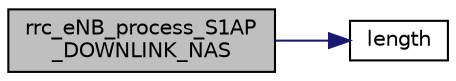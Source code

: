 digraph "rrc_eNB_process_S1AP_DOWNLINK_NAS"
{
 // LATEX_PDF_SIZE
  edge [fontname="Helvetica",fontsize="10",labelfontname="Helvetica",labelfontsize="10"];
  node [fontname="Helvetica",fontsize="10",shape=record];
  rankdir="LR";
  Node1 [label="rrc_eNB_process_S1AP\l_DOWNLINK_NAS",height=0.2,width=0.4,color="black", fillcolor="grey75", style="filled", fontcolor="black",tooltip="process a S1AP_DOWNLINK_NAS message received from S1AP and transfer the embedded NAS message to UE."];
  Node1 -> Node2 [color="midnightblue",fontsize="10",style="solid",fontname="Helvetica"];
  Node2 [label="length",height=0.2,width=0.4,color="black", fillcolor="white", style="filled",URL="$UTIL_2OMG_2common_8c.html#a587e0ad0d0cc2677421231a08c3a614b",tooltip="Helper function to return the length of a string."];
}

